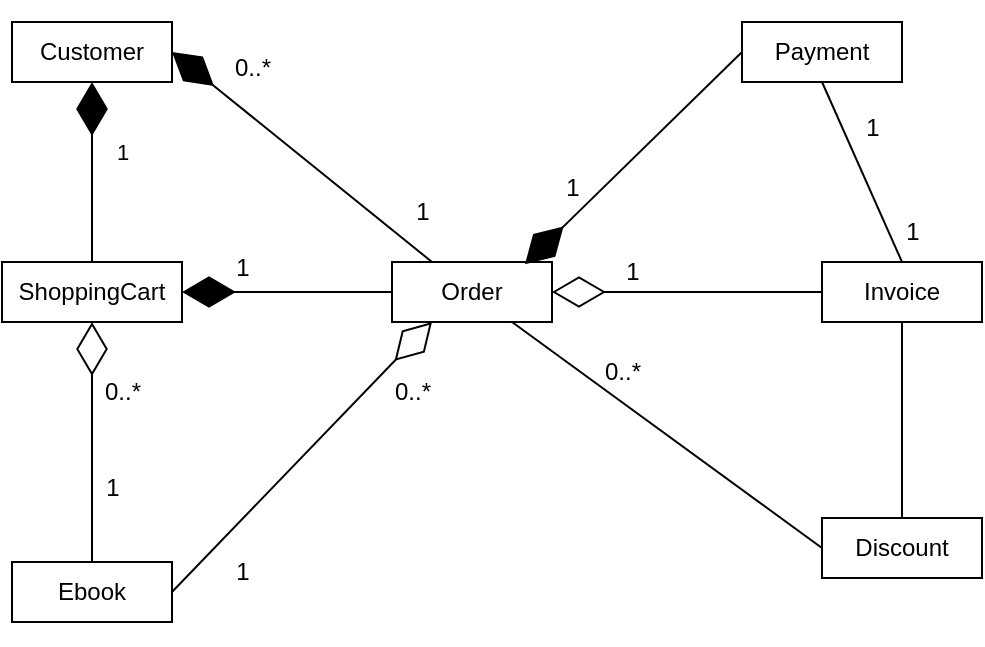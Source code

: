 <mxfile version="24.8.3">
  <diagram name="Page-1" id="DZRQ5rsyE4lOZMoYe4Yl">
    <mxGraphModel grid="1" page="1" gridSize="10" guides="1" tooltips="1" connect="1" arrows="1" fold="1" pageScale="1" pageWidth="850" pageHeight="1100" math="0" shadow="0">
      <root>
        <mxCell id="0" />
        <mxCell id="1" parent="0" />
        <mxCell id="lb0RVnyyDdAvCAN-umlH-1" value="ShoppingCart" style="rounded=0;whiteSpace=wrap;html=1;" vertex="1" parent="1">
          <mxGeometry x="190" y="240" width="90" height="30" as="geometry" />
        </mxCell>
        <mxCell id="lb0RVnyyDdAvCAN-umlH-2" value="Ebook" style="rounded=0;whiteSpace=wrap;html=1;" vertex="1" parent="1">
          <mxGeometry x="195" y="390" width="80" height="30" as="geometry" />
        </mxCell>
        <mxCell id="lb0RVnyyDdAvCAN-umlH-3" value="Invoice" style="rounded=0;whiteSpace=wrap;html=1;" vertex="1" parent="1">
          <mxGeometry x="600" y="240" width="80" height="30" as="geometry" />
        </mxCell>
        <mxCell id="lb0RVnyyDdAvCAN-umlH-4" value="Payment" style="rounded=0;whiteSpace=wrap;html=1;" vertex="1" parent="1">
          <mxGeometry x="560" y="120" width="80" height="30" as="geometry" />
        </mxCell>
        <mxCell id="lb0RVnyyDdAvCAN-umlH-5" value="Customer" style="rounded=0;whiteSpace=wrap;html=1;" vertex="1" parent="1">
          <mxGeometry x="195" y="120" width="80" height="30" as="geometry" />
        </mxCell>
        <mxCell id="lb0RVnyyDdAvCAN-umlH-6" value="Discount" style="rounded=0;whiteSpace=wrap;html=1;" vertex="1" parent="1">
          <mxGeometry x="600" y="368" width="80" height="30" as="geometry" />
        </mxCell>
        <mxCell id="lb0RVnyyDdAvCAN-umlH-7" value="Order" style="rounded=0;whiteSpace=wrap;html=1;" vertex="1" parent="1">
          <mxGeometry x="385" y="240" width="80" height="30" as="geometry" />
        </mxCell>
        <mxCell id="lb0RVnyyDdAvCAN-umlH-10" value="" style="endArrow=diamondThin;endFill=1;endSize=24;html=1;rounded=0;entryX=0.5;entryY=1;entryDx=0;entryDy=0;exitX=0.5;exitY=0;exitDx=0;exitDy=0;" edge="1" parent="1" source="lb0RVnyyDdAvCAN-umlH-1" target="lb0RVnyyDdAvCAN-umlH-5">
          <mxGeometry width="160" relative="1" as="geometry">
            <mxPoint x="225" y="470" as="sourcePoint" />
            <mxPoint x="385" y="470" as="targetPoint" />
          </mxGeometry>
        </mxCell>
        <mxCell id="lb0RVnyyDdAvCAN-umlH-12" value="0..*" style="text;html=1;align=center;verticalAlign=middle;resizable=0;points=[];autosize=1;strokeColor=none;fillColor=none;" vertex="1" parent="1">
          <mxGeometry x="230" y="290" width="40" height="30" as="geometry" />
        </mxCell>
        <mxCell id="lb0RVnyyDdAvCAN-umlH-14" value="" style="endArrow=diamondThin;endFill=1;endSize=24;html=1;rounded=0;entryX=1;entryY=0.5;entryDx=0;entryDy=0;exitX=0.25;exitY=0;exitDx=0;exitDy=0;" edge="1" parent="1" source="lb0RVnyyDdAvCAN-umlH-7" target="lb0RVnyyDdAvCAN-umlH-5">
          <mxGeometry width="160" relative="1" as="geometry">
            <mxPoint x="205" y="320" as="sourcePoint" />
            <mxPoint x="365" y="320" as="targetPoint" />
          </mxGeometry>
        </mxCell>
        <mxCell id="lb0RVnyyDdAvCAN-umlH-15" value="0..*" style="text;html=1;align=center;verticalAlign=middle;resizable=0;points=[];autosize=1;strokeColor=none;fillColor=none;" vertex="1" parent="1">
          <mxGeometry x="295" y="128" width="40" height="30" as="geometry" />
        </mxCell>
        <mxCell id="lb0RVnyyDdAvCAN-umlH-16" value="1" style="text;html=1;align=center;verticalAlign=middle;resizable=0;points=[];autosize=1;strokeColor=none;fillColor=none;" vertex="1" parent="1">
          <mxGeometry x="385" y="200" width="30" height="30" as="geometry" />
        </mxCell>
        <mxCell id="lb0RVnyyDdAvCAN-umlH-17" value="" style="endArrow=diamondThin;endFill=0;endSize=24;html=1;rounded=0;entryX=0.25;entryY=1;entryDx=0;entryDy=0;exitX=1;exitY=0.5;exitDx=0;exitDy=0;" edge="1" parent="1" source="lb0RVnyyDdAvCAN-umlH-2" target="lb0RVnyyDdAvCAN-umlH-7">
          <mxGeometry width="160" relative="1" as="geometry">
            <mxPoint x="445" y="400" as="sourcePoint" />
            <mxPoint x="455" y="310" as="targetPoint" />
          </mxGeometry>
        </mxCell>
        <mxCell id="lb0RVnyyDdAvCAN-umlH-18" value="0..*" style="text;html=1;align=center;verticalAlign=middle;resizable=0;points=[];autosize=1;strokeColor=none;fillColor=none;" vertex="1" parent="1">
          <mxGeometry x="375" y="290" width="40" height="30" as="geometry" />
        </mxCell>
        <mxCell id="lb0RVnyyDdAvCAN-umlH-19" value="1" style="text;html=1;align=center;verticalAlign=middle;resizable=0;points=[];autosize=1;strokeColor=none;fillColor=none;" vertex="1" parent="1">
          <mxGeometry x="295" y="380" width="30" height="30" as="geometry" />
        </mxCell>
        <mxCell id="lb0RVnyyDdAvCAN-umlH-22" style="edgeStyle=orthogonalEdgeStyle;rounded=0;orthogonalLoop=1;jettySize=auto;html=1;exitX=0.5;exitY=1;exitDx=0;exitDy=0;" edge="1" parent="1" source="lb0RVnyyDdAvCAN-umlH-3" target="lb0RVnyyDdAvCAN-umlH-3">
          <mxGeometry relative="1" as="geometry" />
        </mxCell>
        <mxCell id="lb0RVnyyDdAvCAN-umlH-24" value="1" style="text;html=1;align=center;verticalAlign=middle;resizable=0;points=[];autosize=1;strokeColor=none;fillColor=none;" vertex="1" parent="1">
          <mxGeometry x="460" y="188" width="30" height="30" as="geometry" />
        </mxCell>
        <mxCell id="lb0RVnyyDdAvCAN-umlH-26" value="" style="endArrow=none;html=1;rounded=0;entryX=0.5;entryY=1;entryDx=0;entryDy=0;exitX=0.5;exitY=0;exitDx=0;exitDy=0;" edge="1" parent="1" source="lb0RVnyyDdAvCAN-umlH-6" target="lb0RVnyyDdAvCAN-umlH-3">
          <mxGeometry width="50" height="50" relative="1" as="geometry">
            <mxPoint x="470" y="370" as="sourcePoint" />
            <mxPoint x="520" y="320" as="targetPoint" />
          </mxGeometry>
        </mxCell>
        <mxCell id="lb0RVnyyDdAvCAN-umlH-27" value="&lt;font style=&quot;font-size: 11px;&quot;&gt;1&lt;/font&gt;" style="text;html=1;align=center;verticalAlign=middle;resizable=0;points=[];autosize=1;strokeColor=none;fillColor=none;" vertex="1" parent="1">
          <mxGeometry x="235" y="170" width="30" height="30" as="geometry" />
        </mxCell>
        <mxCell id="lb0RVnyyDdAvCAN-umlH-28" value="1" style="text;html=1;align=center;verticalAlign=middle;resizable=0;points=[];autosize=1;strokeColor=none;fillColor=none;" vertex="1" parent="1">
          <mxGeometry x="230" y="338" width="30" height="30" as="geometry" />
        </mxCell>
        <mxCell id="lb0RVnyyDdAvCAN-umlH-29" value="1" style="text;html=1;align=center;verticalAlign=middle;resizable=0;points=[];autosize=1;strokeColor=none;fillColor=none;" vertex="1" parent="1">
          <mxGeometry x="490" y="230" width="30" height="30" as="geometry" />
        </mxCell>
        <mxCell id="lb0RVnyyDdAvCAN-umlH-32" value="" style="endArrow=diamondThin;endFill=1;endSize=24;html=1;rounded=0;exitX=0;exitY=0.5;exitDx=0;exitDy=0;entryX=0.831;entryY=0.037;entryDx=0;entryDy=0;entryPerimeter=0;" edge="1" parent="1" source="lb0RVnyyDdAvCAN-umlH-4" target="lb0RVnyyDdAvCAN-umlH-7">
          <mxGeometry width="160" relative="1" as="geometry">
            <mxPoint x="450" y="350" as="sourcePoint" />
            <mxPoint x="470" y="250" as="targetPoint" />
          </mxGeometry>
        </mxCell>
        <mxCell id="lb0RVnyyDdAvCAN-umlH-33" value="" style="endArrow=diamondThin;endFill=1;endSize=24;html=1;rounded=0;entryX=1;entryY=0.5;entryDx=0;entryDy=0;exitX=0;exitY=0.5;exitDx=0;exitDy=0;" edge="1" parent="1" source="lb0RVnyyDdAvCAN-umlH-7" target="lb0RVnyyDdAvCAN-umlH-1">
          <mxGeometry width="160" relative="1" as="geometry">
            <mxPoint x="450" y="350" as="sourcePoint" />
            <mxPoint x="610" y="350" as="targetPoint" />
          </mxGeometry>
        </mxCell>
        <mxCell id="lb0RVnyyDdAvCAN-umlH-35" value="1" style="text;html=1;align=center;verticalAlign=middle;resizable=0;points=[];autosize=1;strokeColor=none;fillColor=none;" vertex="1" parent="1">
          <mxGeometry x="295" y="228" width="30" height="30" as="geometry" />
        </mxCell>
        <mxCell id="lb0RVnyyDdAvCAN-umlH-36" value="" style="endArrow=none;html=1;rounded=0;entryX=0.5;entryY=1;entryDx=0;entryDy=0;exitX=0.5;exitY=0;exitDx=0;exitDy=0;" edge="1" parent="1" source="lb0RVnyyDdAvCAN-umlH-3" target="lb0RVnyyDdAvCAN-umlH-4">
          <mxGeometry width="50" height="50" relative="1" as="geometry">
            <mxPoint x="510" y="370" as="sourcePoint" />
            <mxPoint x="560" y="320" as="targetPoint" />
          </mxGeometry>
        </mxCell>
        <mxCell id="lb0RVnyyDdAvCAN-umlH-37" value="1" style="text;html=1;align=center;verticalAlign=middle;resizable=0;points=[];autosize=1;strokeColor=none;fillColor=none;" vertex="1" parent="1">
          <mxGeometry x="610" y="158" width="30" height="30" as="geometry" />
        </mxCell>
        <mxCell id="lb0RVnyyDdAvCAN-umlH-38" value="1" style="text;html=1;align=center;verticalAlign=middle;resizable=0;points=[];autosize=1;strokeColor=none;fillColor=none;" vertex="1" parent="1">
          <mxGeometry x="630" y="210" width="30" height="30" as="geometry" />
        </mxCell>
        <mxCell id="t-jGCX7FmQdSo-XRcs_A-1" value="" style="endArrow=diamondThin;endFill=0;endSize=24;html=1;rounded=0;entryX=1;entryY=0.5;entryDx=0;entryDy=0;exitX=0;exitY=0.5;exitDx=0;exitDy=0;" edge="1" parent="1" source="lb0RVnyyDdAvCAN-umlH-3" target="lb0RVnyyDdAvCAN-umlH-7">
          <mxGeometry width="160" relative="1" as="geometry">
            <mxPoint x="610" y="393" as="sourcePoint" />
            <mxPoint x="455" y="280" as="targetPoint" />
          </mxGeometry>
        </mxCell>
        <mxCell id="t-jGCX7FmQdSo-XRcs_A-2" value="0..*" style="text;html=1;align=center;verticalAlign=middle;resizable=0;points=[];autosize=1;strokeColor=none;fillColor=none;" vertex="1" parent="1">
          <mxGeometry x="480" y="280" width="40" height="30" as="geometry" />
        </mxCell>
        <mxCell id="t-jGCX7FmQdSo-XRcs_A-3" value="" style="endArrow=none;html=1;rounded=0;entryX=0;entryY=0.5;entryDx=0;entryDy=0;exitX=0.75;exitY=1;exitDx=0;exitDy=0;" edge="1" parent="1" source="lb0RVnyyDdAvCAN-umlH-7" target="lb0RVnyyDdAvCAN-umlH-6">
          <mxGeometry width="50" height="50" relative="1" as="geometry">
            <mxPoint x="400" y="270" as="sourcePoint" />
            <mxPoint x="450" y="220" as="targetPoint" />
          </mxGeometry>
        </mxCell>
        <mxCell id="t-jGCX7FmQdSo-XRcs_A-4" value="" style="endArrow=diamondThin;endFill=0;endSize=24;html=1;rounded=0;entryX=0.5;entryY=1;entryDx=0;entryDy=0;exitX=0.5;exitY=0;exitDx=0;exitDy=0;" edge="1" parent="1" source="lb0RVnyyDdAvCAN-umlH-2" target="lb0RVnyyDdAvCAN-umlH-1">
          <mxGeometry width="160" relative="1" as="geometry">
            <mxPoint x="285" y="415" as="sourcePoint" />
            <mxPoint x="415" y="280" as="targetPoint" />
          </mxGeometry>
        </mxCell>
      </root>
    </mxGraphModel>
  </diagram>
</mxfile>
